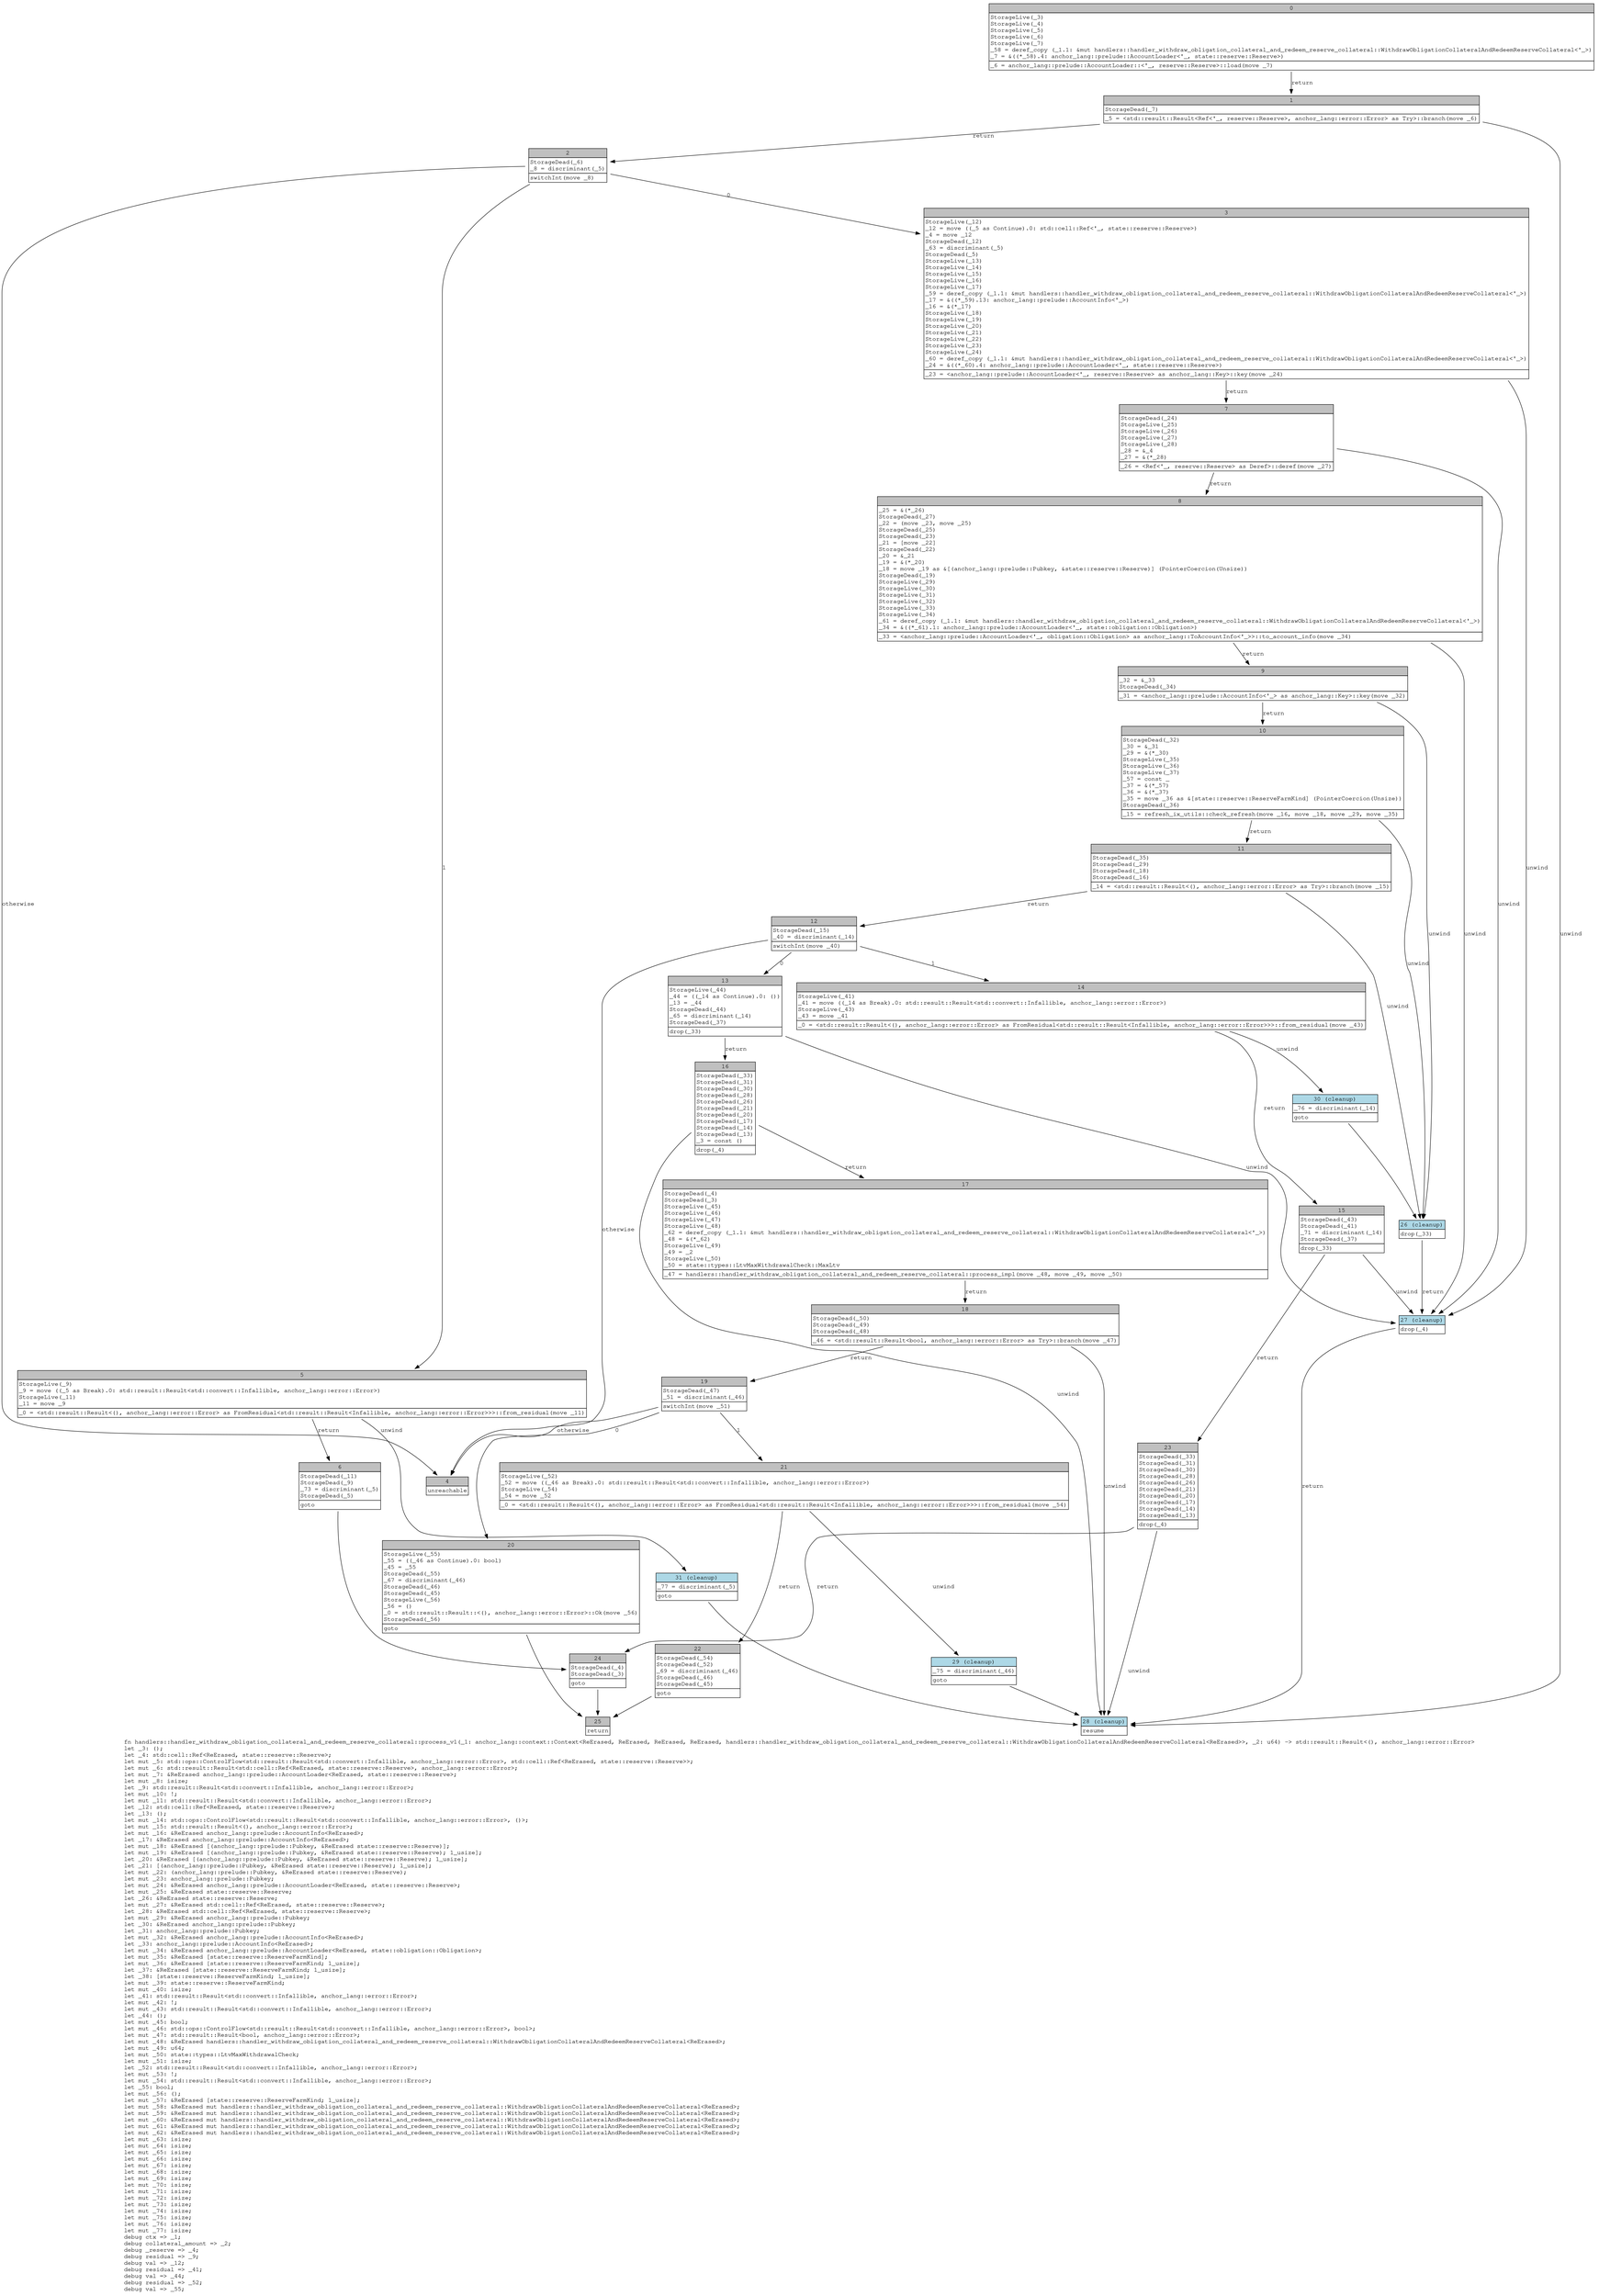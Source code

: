 digraph Mir_0_804 {
    graph [fontname="Courier, monospace"];
    node [fontname="Courier, monospace"];
    edge [fontname="Courier, monospace"];
    label=<fn handlers::handler_withdraw_obligation_collateral_and_redeem_reserve_collateral::process_v1(_1: anchor_lang::context::Context&lt;ReErased, ReErased, ReErased, ReErased, handlers::handler_withdraw_obligation_collateral_and_redeem_reserve_collateral::WithdrawObligationCollateralAndRedeemReserveCollateral&lt;ReErased&gt;&gt;, _2: u64) -&gt; std::result::Result&lt;(), anchor_lang::error::Error&gt;<br align="left"/>let _3: ();<br align="left"/>let _4: std::cell::Ref&lt;ReErased, state::reserve::Reserve&gt;;<br align="left"/>let mut _5: std::ops::ControlFlow&lt;std::result::Result&lt;std::convert::Infallible, anchor_lang::error::Error&gt;, std::cell::Ref&lt;ReErased, state::reserve::Reserve&gt;&gt;;<br align="left"/>let mut _6: std::result::Result&lt;std::cell::Ref&lt;ReErased, state::reserve::Reserve&gt;, anchor_lang::error::Error&gt;;<br align="left"/>let mut _7: &amp;ReErased anchor_lang::prelude::AccountLoader&lt;ReErased, state::reserve::Reserve&gt;;<br align="left"/>let mut _8: isize;<br align="left"/>let _9: std::result::Result&lt;std::convert::Infallible, anchor_lang::error::Error&gt;;<br align="left"/>let mut _10: !;<br align="left"/>let mut _11: std::result::Result&lt;std::convert::Infallible, anchor_lang::error::Error&gt;;<br align="left"/>let _12: std::cell::Ref&lt;ReErased, state::reserve::Reserve&gt;;<br align="left"/>let _13: ();<br align="left"/>let mut _14: std::ops::ControlFlow&lt;std::result::Result&lt;std::convert::Infallible, anchor_lang::error::Error&gt;, ()&gt;;<br align="left"/>let mut _15: std::result::Result&lt;(), anchor_lang::error::Error&gt;;<br align="left"/>let mut _16: &amp;ReErased anchor_lang::prelude::AccountInfo&lt;ReErased&gt;;<br align="left"/>let _17: &amp;ReErased anchor_lang::prelude::AccountInfo&lt;ReErased&gt;;<br align="left"/>let mut _18: &amp;ReErased [(anchor_lang::prelude::Pubkey, &amp;ReErased state::reserve::Reserve)];<br align="left"/>let mut _19: &amp;ReErased [(anchor_lang::prelude::Pubkey, &amp;ReErased state::reserve::Reserve); 1_usize];<br align="left"/>let _20: &amp;ReErased [(anchor_lang::prelude::Pubkey, &amp;ReErased state::reserve::Reserve); 1_usize];<br align="left"/>let _21: [(anchor_lang::prelude::Pubkey, &amp;ReErased state::reserve::Reserve); 1_usize];<br align="left"/>let mut _22: (anchor_lang::prelude::Pubkey, &amp;ReErased state::reserve::Reserve);<br align="left"/>let mut _23: anchor_lang::prelude::Pubkey;<br align="left"/>let mut _24: &amp;ReErased anchor_lang::prelude::AccountLoader&lt;ReErased, state::reserve::Reserve&gt;;<br align="left"/>let mut _25: &amp;ReErased state::reserve::Reserve;<br align="left"/>let _26: &amp;ReErased state::reserve::Reserve;<br align="left"/>let mut _27: &amp;ReErased std::cell::Ref&lt;ReErased, state::reserve::Reserve&gt;;<br align="left"/>let _28: &amp;ReErased std::cell::Ref&lt;ReErased, state::reserve::Reserve&gt;;<br align="left"/>let mut _29: &amp;ReErased anchor_lang::prelude::Pubkey;<br align="left"/>let _30: &amp;ReErased anchor_lang::prelude::Pubkey;<br align="left"/>let _31: anchor_lang::prelude::Pubkey;<br align="left"/>let mut _32: &amp;ReErased anchor_lang::prelude::AccountInfo&lt;ReErased&gt;;<br align="left"/>let _33: anchor_lang::prelude::AccountInfo&lt;ReErased&gt;;<br align="left"/>let mut _34: &amp;ReErased anchor_lang::prelude::AccountLoader&lt;ReErased, state::obligation::Obligation&gt;;<br align="left"/>let mut _35: &amp;ReErased [state::reserve::ReserveFarmKind];<br align="left"/>let mut _36: &amp;ReErased [state::reserve::ReserveFarmKind; 1_usize];<br align="left"/>let _37: &amp;ReErased [state::reserve::ReserveFarmKind; 1_usize];<br align="left"/>let _38: [state::reserve::ReserveFarmKind; 1_usize];<br align="left"/>let mut _39: state::reserve::ReserveFarmKind;<br align="left"/>let mut _40: isize;<br align="left"/>let _41: std::result::Result&lt;std::convert::Infallible, anchor_lang::error::Error&gt;;<br align="left"/>let mut _42: !;<br align="left"/>let mut _43: std::result::Result&lt;std::convert::Infallible, anchor_lang::error::Error&gt;;<br align="left"/>let _44: ();<br align="left"/>let mut _45: bool;<br align="left"/>let mut _46: std::ops::ControlFlow&lt;std::result::Result&lt;std::convert::Infallible, anchor_lang::error::Error&gt;, bool&gt;;<br align="left"/>let mut _47: std::result::Result&lt;bool, anchor_lang::error::Error&gt;;<br align="left"/>let mut _48: &amp;ReErased handlers::handler_withdraw_obligation_collateral_and_redeem_reserve_collateral::WithdrawObligationCollateralAndRedeemReserveCollateral&lt;ReErased&gt;;<br align="left"/>let mut _49: u64;<br align="left"/>let mut _50: state::types::LtvMaxWithdrawalCheck;<br align="left"/>let mut _51: isize;<br align="left"/>let _52: std::result::Result&lt;std::convert::Infallible, anchor_lang::error::Error&gt;;<br align="left"/>let mut _53: !;<br align="left"/>let mut _54: std::result::Result&lt;std::convert::Infallible, anchor_lang::error::Error&gt;;<br align="left"/>let _55: bool;<br align="left"/>let mut _56: ();<br align="left"/>let mut _57: &amp;ReErased [state::reserve::ReserveFarmKind; 1_usize];<br align="left"/>let mut _58: &amp;ReErased mut handlers::handler_withdraw_obligation_collateral_and_redeem_reserve_collateral::WithdrawObligationCollateralAndRedeemReserveCollateral&lt;ReErased&gt;;<br align="left"/>let mut _59: &amp;ReErased mut handlers::handler_withdraw_obligation_collateral_and_redeem_reserve_collateral::WithdrawObligationCollateralAndRedeemReserveCollateral&lt;ReErased&gt;;<br align="left"/>let mut _60: &amp;ReErased mut handlers::handler_withdraw_obligation_collateral_and_redeem_reserve_collateral::WithdrawObligationCollateralAndRedeemReserveCollateral&lt;ReErased&gt;;<br align="left"/>let mut _61: &amp;ReErased mut handlers::handler_withdraw_obligation_collateral_and_redeem_reserve_collateral::WithdrawObligationCollateralAndRedeemReserveCollateral&lt;ReErased&gt;;<br align="left"/>let mut _62: &amp;ReErased mut handlers::handler_withdraw_obligation_collateral_and_redeem_reserve_collateral::WithdrawObligationCollateralAndRedeemReserveCollateral&lt;ReErased&gt;;<br align="left"/>let mut _63: isize;<br align="left"/>let mut _64: isize;<br align="left"/>let mut _65: isize;<br align="left"/>let mut _66: isize;<br align="left"/>let mut _67: isize;<br align="left"/>let mut _68: isize;<br align="left"/>let mut _69: isize;<br align="left"/>let mut _70: isize;<br align="left"/>let mut _71: isize;<br align="left"/>let mut _72: isize;<br align="left"/>let mut _73: isize;<br align="left"/>let mut _74: isize;<br align="left"/>let mut _75: isize;<br align="left"/>let mut _76: isize;<br align="left"/>let mut _77: isize;<br align="left"/>debug ctx =&gt; _1;<br align="left"/>debug collateral_amount =&gt; _2;<br align="left"/>debug _reserve =&gt; _4;<br align="left"/>debug residual =&gt; _9;<br align="left"/>debug val =&gt; _12;<br align="left"/>debug residual =&gt; _41;<br align="left"/>debug val =&gt; _44;<br align="left"/>debug residual =&gt; _52;<br align="left"/>debug val =&gt; _55;<br align="left"/>>;
    bb0__0_804 [shape="none", label=<<table border="0" cellborder="1" cellspacing="0"><tr><td bgcolor="gray" align="center" colspan="1">0</td></tr><tr><td align="left" balign="left">StorageLive(_3)<br/>StorageLive(_4)<br/>StorageLive(_5)<br/>StorageLive(_6)<br/>StorageLive(_7)<br/>_58 = deref_copy (_1.1: &amp;mut handlers::handler_withdraw_obligation_collateral_and_redeem_reserve_collateral::WithdrawObligationCollateralAndRedeemReserveCollateral&lt;'_&gt;)<br/>_7 = &amp;((*_58).4: anchor_lang::prelude::AccountLoader&lt;'_, state::reserve::Reserve&gt;)<br/></td></tr><tr><td align="left">_6 = anchor_lang::prelude::AccountLoader::&lt;'_, reserve::Reserve&gt;::load(move _7)</td></tr></table>>];
    bb1__0_804 [shape="none", label=<<table border="0" cellborder="1" cellspacing="0"><tr><td bgcolor="gray" align="center" colspan="1">1</td></tr><tr><td align="left" balign="left">StorageDead(_7)<br/></td></tr><tr><td align="left">_5 = &lt;std::result::Result&lt;Ref&lt;'_, reserve::Reserve&gt;, anchor_lang::error::Error&gt; as Try&gt;::branch(move _6)</td></tr></table>>];
    bb2__0_804 [shape="none", label=<<table border="0" cellborder="1" cellspacing="0"><tr><td bgcolor="gray" align="center" colspan="1">2</td></tr><tr><td align="left" balign="left">StorageDead(_6)<br/>_8 = discriminant(_5)<br/></td></tr><tr><td align="left">switchInt(move _8)</td></tr></table>>];
    bb3__0_804 [shape="none", label=<<table border="0" cellborder="1" cellspacing="0"><tr><td bgcolor="gray" align="center" colspan="1">3</td></tr><tr><td align="left" balign="left">StorageLive(_12)<br/>_12 = move ((_5 as Continue).0: std::cell::Ref&lt;'_, state::reserve::Reserve&gt;)<br/>_4 = move _12<br/>StorageDead(_12)<br/>_63 = discriminant(_5)<br/>StorageDead(_5)<br/>StorageLive(_13)<br/>StorageLive(_14)<br/>StorageLive(_15)<br/>StorageLive(_16)<br/>StorageLive(_17)<br/>_59 = deref_copy (_1.1: &amp;mut handlers::handler_withdraw_obligation_collateral_and_redeem_reserve_collateral::WithdrawObligationCollateralAndRedeemReserveCollateral&lt;'_&gt;)<br/>_17 = &amp;((*_59).13: anchor_lang::prelude::AccountInfo&lt;'_&gt;)<br/>_16 = &amp;(*_17)<br/>StorageLive(_18)<br/>StorageLive(_19)<br/>StorageLive(_20)<br/>StorageLive(_21)<br/>StorageLive(_22)<br/>StorageLive(_23)<br/>StorageLive(_24)<br/>_60 = deref_copy (_1.1: &amp;mut handlers::handler_withdraw_obligation_collateral_and_redeem_reserve_collateral::WithdrawObligationCollateralAndRedeemReserveCollateral&lt;'_&gt;)<br/>_24 = &amp;((*_60).4: anchor_lang::prelude::AccountLoader&lt;'_, state::reserve::Reserve&gt;)<br/></td></tr><tr><td align="left">_23 = &lt;anchor_lang::prelude::AccountLoader&lt;'_, reserve::Reserve&gt; as anchor_lang::Key&gt;::key(move _24)</td></tr></table>>];
    bb4__0_804 [shape="none", label=<<table border="0" cellborder="1" cellspacing="0"><tr><td bgcolor="gray" align="center" colspan="1">4</td></tr><tr><td align="left">unreachable</td></tr></table>>];
    bb5__0_804 [shape="none", label=<<table border="0" cellborder="1" cellspacing="0"><tr><td bgcolor="gray" align="center" colspan="1">5</td></tr><tr><td align="left" balign="left">StorageLive(_9)<br/>_9 = move ((_5 as Break).0: std::result::Result&lt;std::convert::Infallible, anchor_lang::error::Error&gt;)<br/>StorageLive(_11)<br/>_11 = move _9<br/></td></tr><tr><td align="left">_0 = &lt;std::result::Result&lt;(), anchor_lang::error::Error&gt; as FromResidual&lt;std::result::Result&lt;Infallible, anchor_lang::error::Error&gt;&gt;&gt;::from_residual(move _11)</td></tr></table>>];
    bb6__0_804 [shape="none", label=<<table border="0" cellborder="1" cellspacing="0"><tr><td bgcolor="gray" align="center" colspan="1">6</td></tr><tr><td align="left" balign="left">StorageDead(_11)<br/>StorageDead(_9)<br/>_73 = discriminant(_5)<br/>StorageDead(_5)<br/></td></tr><tr><td align="left">goto</td></tr></table>>];
    bb7__0_804 [shape="none", label=<<table border="0" cellborder="1" cellspacing="0"><tr><td bgcolor="gray" align="center" colspan="1">7</td></tr><tr><td align="left" balign="left">StorageDead(_24)<br/>StorageLive(_25)<br/>StorageLive(_26)<br/>StorageLive(_27)<br/>StorageLive(_28)<br/>_28 = &amp;_4<br/>_27 = &amp;(*_28)<br/></td></tr><tr><td align="left">_26 = &lt;Ref&lt;'_, reserve::Reserve&gt; as Deref&gt;::deref(move _27)</td></tr></table>>];
    bb8__0_804 [shape="none", label=<<table border="0" cellborder="1" cellspacing="0"><tr><td bgcolor="gray" align="center" colspan="1">8</td></tr><tr><td align="left" balign="left">_25 = &amp;(*_26)<br/>StorageDead(_27)<br/>_22 = (move _23, move _25)<br/>StorageDead(_25)<br/>StorageDead(_23)<br/>_21 = [move _22]<br/>StorageDead(_22)<br/>_20 = &amp;_21<br/>_19 = &amp;(*_20)<br/>_18 = move _19 as &amp;[(anchor_lang::prelude::Pubkey, &amp;state::reserve::Reserve)] (PointerCoercion(Unsize))<br/>StorageDead(_19)<br/>StorageLive(_29)<br/>StorageLive(_30)<br/>StorageLive(_31)<br/>StorageLive(_32)<br/>StorageLive(_33)<br/>StorageLive(_34)<br/>_61 = deref_copy (_1.1: &amp;mut handlers::handler_withdraw_obligation_collateral_and_redeem_reserve_collateral::WithdrawObligationCollateralAndRedeemReserveCollateral&lt;'_&gt;)<br/>_34 = &amp;((*_61).1: anchor_lang::prelude::AccountLoader&lt;'_, state::obligation::Obligation&gt;)<br/></td></tr><tr><td align="left">_33 = &lt;anchor_lang::prelude::AccountLoader&lt;'_, obligation::Obligation&gt; as anchor_lang::ToAccountInfo&lt;'_&gt;&gt;::to_account_info(move _34)</td></tr></table>>];
    bb9__0_804 [shape="none", label=<<table border="0" cellborder="1" cellspacing="0"><tr><td bgcolor="gray" align="center" colspan="1">9</td></tr><tr><td align="left" balign="left">_32 = &amp;_33<br/>StorageDead(_34)<br/></td></tr><tr><td align="left">_31 = &lt;anchor_lang::prelude::AccountInfo&lt;'_&gt; as anchor_lang::Key&gt;::key(move _32)</td></tr></table>>];
    bb10__0_804 [shape="none", label=<<table border="0" cellborder="1" cellspacing="0"><tr><td bgcolor="gray" align="center" colspan="1">10</td></tr><tr><td align="left" balign="left">StorageDead(_32)<br/>_30 = &amp;_31<br/>_29 = &amp;(*_30)<br/>StorageLive(_35)<br/>StorageLive(_36)<br/>StorageLive(_37)<br/>_57 = const _<br/>_37 = &amp;(*_57)<br/>_36 = &amp;(*_37)<br/>_35 = move _36 as &amp;[state::reserve::ReserveFarmKind] (PointerCoercion(Unsize))<br/>StorageDead(_36)<br/></td></tr><tr><td align="left">_15 = refresh_ix_utils::check_refresh(move _16, move _18, move _29, move _35)</td></tr></table>>];
    bb11__0_804 [shape="none", label=<<table border="0" cellborder="1" cellspacing="0"><tr><td bgcolor="gray" align="center" colspan="1">11</td></tr><tr><td align="left" balign="left">StorageDead(_35)<br/>StorageDead(_29)<br/>StorageDead(_18)<br/>StorageDead(_16)<br/></td></tr><tr><td align="left">_14 = &lt;std::result::Result&lt;(), anchor_lang::error::Error&gt; as Try&gt;::branch(move _15)</td></tr></table>>];
    bb12__0_804 [shape="none", label=<<table border="0" cellborder="1" cellspacing="0"><tr><td bgcolor="gray" align="center" colspan="1">12</td></tr><tr><td align="left" balign="left">StorageDead(_15)<br/>_40 = discriminant(_14)<br/></td></tr><tr><td align="left">switchInt(move _40)</td></tr></table>>];
    bb13__0_804 [shape="none", label=<<table border="0" cellborder="1" cellspacing="0"><tr><td bgcolor="gray" align="center" colspan="1">13</td></tr><tr><td align="left" balign="left">StorageLive(_44)<br/>_44 = ((_14 as Continue).0: ())<br/>_13 = _44<br/>StorageDead(_44)<br/>_65 = discriminant(_14)<br/>StorageDead(_37)<br/></td></tr><tr><td align="left">drop(_33)</td></tr></table>>];
    bb14__0_804 [shape="none", label=<<table border="0" cellborder="1" cellspacing="0"><tr><td bgcolor="gray" align="center" colspan="1">14</td></tr><tr><td align="left" balign="left">StorageLive(_41)<br/>_41 = move ((_14 as Break).0: std::result::Result&lt;std::convert::Infallible, anchor_lang::error::Error&gt;)<br/>StorageLive(_43)<br/>_43 = move _41<br/></td></tr><tr><td align="left">_0 = &lt;std::result::Result&lt;(), anchor_lang::error::Error&gt; as FromResidual&lt;std::result::Result&lt;Infallible, anchor_lang::error::Error&gt;&gt;&gt;::from_residual(move _43)</td></tr></table>>];
    bb15__0_804 [shape="none", label=<<table border="0" cellborder="1" cellspacing="0"><tr><td bgcolor="gray" align="center" colspan="1">15</td></tr><tr><td align="left" balign="left">StorageDead(_43)<br/>StorageDead(_41)<br/>_71 = discriminant(_14)<br/>StorageDead(_37)<br/></td></tr><tr><td align="left">drop(_33)</td></tr></table>>];
    bb16__0_804 [shape="none", label=<<table border="0" cellborder="1" cellspacing="0"><tr><td bgcolor="gray" align="center" colspan="1">16</td></tr><tr><td align="left" balign="left">StorageDead(_33)<br/>StorageDead(_31)<br/>StorageDead(_30)<br/>StorageDead(_28)<br/>StorageDead(_26)<br/>StorageDead(_21)<br/>StorageDead(_20)<br/>StorageDead(_17)<br/>StorageDead(_14)<br/>StorageDead(_13)<br/>_3 = const ()<br/></td></tr><tr><td align="left">drop(_4)</td></tr></table>>];
    bb17__0_804 [shape="none", label=<<table border="0" cellborder="1" cellspacing="0"><tr><td bgcolor="gray" align="center" colspan="1">17</td></tr><tr><td align="left" balign="left">StorageDead(_4)<br/>StorageDead(_3)<br/>StorageLive(_45)<br/>StorageLive(_46)<br/>StorageLive(_47)<br/>StorageLive(_48)<br/>_62 = deref_copy (_1.1: &amp;mut handlers::handler_withdraw_obligation_collateral_and_redeem_reserve_collateral::WithdrawObligationCollateralAndRedeemReserveCollateral&lt;'_&gt;)<br/>_48 = &amp;(*_62)<br/>StorageLive(_49)<br/>_49 = _2<br/>StorageLive(_50)<br/>_50 = state::types::LtvMaxWithdrawalCheck::MaxLtv<br/></td></tr><tr><td align="left">_47 = handlers::handler_withdraw_obligation_collateral_and_redeem_reserve_collateral::process_impl(move _48, move _49, move _50)</td></tr></table>>];
    bb18__0_804 [shape="none", label=<<table border="0" cellborder="1" cellspacing="0"><tr><td bgcolor="gray" align="center" colspan="1">18</td></tr><tr><td align="left" balign="left">StorageDead(_50)<br/>StorageDead(_49)<br/>StorageDead(_48)<br/></td></tr><tr><td align="left">_46 = &lt;std::result::Result&lt;bool, anchor_lang::error::Error&gt; as Try&gt;::branch(move _47)</td></tr></table>>];
    bb19__0_804 [shape="none", label=<<table border="0" cellborder="1" cellspacing="0"><tr><td bgcolor="gray" align="center" colspan="1">19</td></tr><tr><td align="left" balign="left">StorageDead(_47)<br/>_51 = discriminant(_46)<br/></td></tr><tr><td align="left">switchInt(move _51)</td></tr></table>>];
    bb20__0_804 [shape="none", label=<<table border="0" cellborder="1" cellspacing="0"><tr><td bgcolor="gray" align="center" colspan="1">20</td></tr><tr><td align="left" balign="left">StorageLive(_55)<br/>_55 = ((_46 as Continue).0: bool)<br/>_45 = _55<br/>StorageDead(_55)<br/>_67 = discriminant(_46)<br/>StorageDead(_46)<br/>StorageDead(_45)<br/>StorageLive(_56)<br/>_56 = ()<br/>_0 = std::result::Result::&lt;(), anchor_lang::error::Error&gt;::Ok(move _56)<br/>StorageDead(_56)<br/></td></tr><tr><td align="left">goto</td></tr></table>>];
    bb21__0_804 [shape="none", label=<<table border="0" cellborder="1" cellspacing="0"><tr><td bgcolor="gray" align="center" colspan="1">21</td></tr><tr><td align="left" balign="left">StorageLive(_52)<br/>_52 = move ((_46 as Break).0: std::result::Result&lt;std::convert::Infallible, anchor_lang::error::Error&gt;)<br/>StorageLive(_54)<br/>_54 = move _52<br/></td></tr><tr><td align="left">_0 = &lt;std::result::Result&lt;(), anchor_lang::error::Error&gt; as FromResidual&lt;std::result::Result&lt;Infallible, anchor_lang::error::Error&gt;&gt;&gt;::from_residual(move _54)</td></tr></table>>];
    bb22__0_804 [shape="none", label=<<table border="0" cellborder="1" cellspacing="0"><tr><td bgcolor="gray" align="center" colspan="1">22</td></tr><tr><td align="left" balign="left">StorageDead(_54)<br/>StorageDead(_52)<br/>_69 = discriminant(_46)<br/>StorageDead(_46)<br/>StorageDead(_45)<br/></td></tr><tr><td align="left">goto</td></tr></table>>];
    bb23__0_804 [shape="none", label=<<table border="0" cellborder="1" cellspacing="0"><tr><td bgcolor="gray" align="center" colspan="1">23</td></tr><tr><td align="left" balign="left">StorageDead(_33)<br/>StorageDead(_31)<br/>StorageDead(_30)<br/>StorageDead(_28)<br/>StorageDead(_26)<br/>StorageDead(_21)<br/>StorageDead(_20)<br/>StorageDead(_17)<br/>StorageDead(_14)<br/>StorageDead(_13)<br/></td></tr><tr><td align="left">drop(_4)</td></tr></table>>];
    bb24__0_804 [shape="none", label=<<table border="0" cellborder="1" cellspacing="0"><tr><td bgcolor="gray" align="center" colspan="1">24</td></tr><tr><td align="left" balign="left">StorageDead(_4)<br/>StorageDead(_3)<br/></td></tr><tr><td align="left">goto</td></tr></table>>];
    bb25__0_804 [shape="none", label=<<table border="0" cellborder="1" cellspacing="0"><tr><td bgcolor="gray" align="center" colspan="1">25</td></tr><tr><td align="left">return</td></tr></table>>];
    bb26__0_804 [shape="none", label=<<table border="0" cellborder="1" cellspacing="0"><tr><td bgcolor="lightblue" align="center" colspan="1">26 (cleanup)</td></tr><tr><td align="left">drop(_33)</td></tr></table>>];
    bb27__0_804 [shape="none", label=<<table border="0" cellborder="1" cellspacing="0"><tr><td bgcolor="lightblue" align="center" colspan="1">27 (cleanup)</td></tr><tr><td align="left">drop(_4)</td></tr></table>>];
    bb28__0_804 [shape="none", label=<<table border="0" cellborder="1" cellspacing="0"><tr><td bgcolor="lightblue" align="center" colspan="1">28 (cleanup)</td></tr><tr><td align="left">resume</td></tr></table>>];
    bb29__0_804 [shape="none", label=<<table border="0" cellborder="1" cellspacing="0"><tr><td bgcolor="lightblue" align="center" colspan="1">29 (cleanup)</td></tr><tr><td align="left" balign="left">_75 = discriminant(_46)<br/></td></tr><tr><td align="left">goto</td></tr></table>>];
    bb30__0_804 [shape="none", label=<<table border="0" cellborder="1" cellspacing="0"><tr><td bgcolor="lightblue" align="center" colspan="1">30 (cleanup)</td></tr><tr><td align="left" balign="left">_76 = discriminant(_14)<br/></td></tr><tr><td align="left">goto</td></tr></table>>];
    bb31__0_804 [shape="none", label=<<table border="0" cellborder="1" cellspacing="0"><tr><td bgcolor="lightblue" align="center" colspan="1">31 (cleanup)</td></tr><tr><td align="left" balign="left">_77 = discriminant(_5)<br/></td></tr><tr><td align="left">goto</td></tr></table>>];
    bb0__0_804 -> bb1__0_804 [label="return"];
    bb1__0_804 -> bb2__0_804 [label="return"];
    bb1__0_804 -> bb28__0_804 [label="unwind"];
    bb2__0_804 -> bb3__0_804 [label="0"];
    bb2__0_804 -> bb5__0_804 [label="1"];
    bb2__0_804 -> bb4__0_804 [label="otherwise"];
    bb3__0_804 -> bb7__0_804 [label="return"];
    bb3__0_804 -> bb27__0_804 [label="unwind"];
    bb5__0_804 -> bb6__0_804 [label="return"];
    bb5__0_804 -> bb31__0_804 [label="unwind"];
    bb6__0_804 -> bb24__0_804 [label=""];
    bb7__0_804 -> bb8__0_804 [label="return"];
    bb7__0_804 -> bb27__0_804 [label="unwind"];
    bb8__0_804 -> bb9__0_804 [label="return"];
    bb8__0_804 -> bb27__0_804 [label="unwind"];
    bb9__0_804 -> bb10__0_804 [label="return"];
    bb9__0_804 -> bb26__0_804 [label="unwind"];
    bb10__0_804 -> bb11__0_804 [label="return"];
    bb10__0_804 -> bb26__0_804 [label="unwind"];
    bb11__0_804 -> bb12__0_804 [label="return"];
    bb11__0_804 -> bb26__0_804 [label="unwind"];
    bb12__0_804 -> bb13__0_804 [label="0"];
    bb12__0_804 -> bb14__0_804 [label="1"];
    bb12__0_804 -> bb4__0_804 [label="otherwise"];
    bb13__0_804 -> bb16__0_804 [label="return"];
    bb13__0_804 -> bb27__0_804 [label="unwind"];
    bb14__0_804 -> bb15__0_804 [label="return"];
    bb14__0_804 -> bb30__0_804 [label="unwind"];
    bb15__0_804 -> bb23__0_804 [label="return"];
    bb15__0_804 -> bb27__0_804 [label="unwind"];
    bb16__0_804 -> bb17__0_804 [label="return"];
    bb16__0_804 -> bb28__0_804 [label="unwind"];
    bb17__0_804 -> bb18__0_804 [label="return"];
    bb18__0_804 -> bb19__0_804 [label="return"];
    bb18__0_804 -> bb28__0_804 [label="unwind"];
    bb19__0_804 -> bb20__0_804 [label="0"];
    bb19__0_804 -> bb21__0_804 [label="1"];
    bb19__0_804 -> bb4__0_804 [label="otherwise"];
    bb20__0_804 -> bb25__0_804 [label=""];
    bb21__0_804 -> bb22__0_804 [label="return"];
    bb21__0_804 -> bb29__0_804 [label="unwind"];
    bb22__0_804 -> bb25__0_804 [label=""];
    bb23__0_804 -> bb24__0_804 [label="return"];
    bb23__0_804 -> bb28__0_804 [label="unwind"];
    bb24__0_804 -> bb25__0_804 [label=""];
    bb26__0_804 -> bb27__0_804 [label="return"];
    bb27__0_804 -> bb28__0_804 [label="return"];
    bb29__0_804 -> bb28__0_804 [label=""];
    bb30__0_804 -> bb26__0_804 [label=""];
    bb31__0_804 -> bb28__0_804 [label=""];
}

